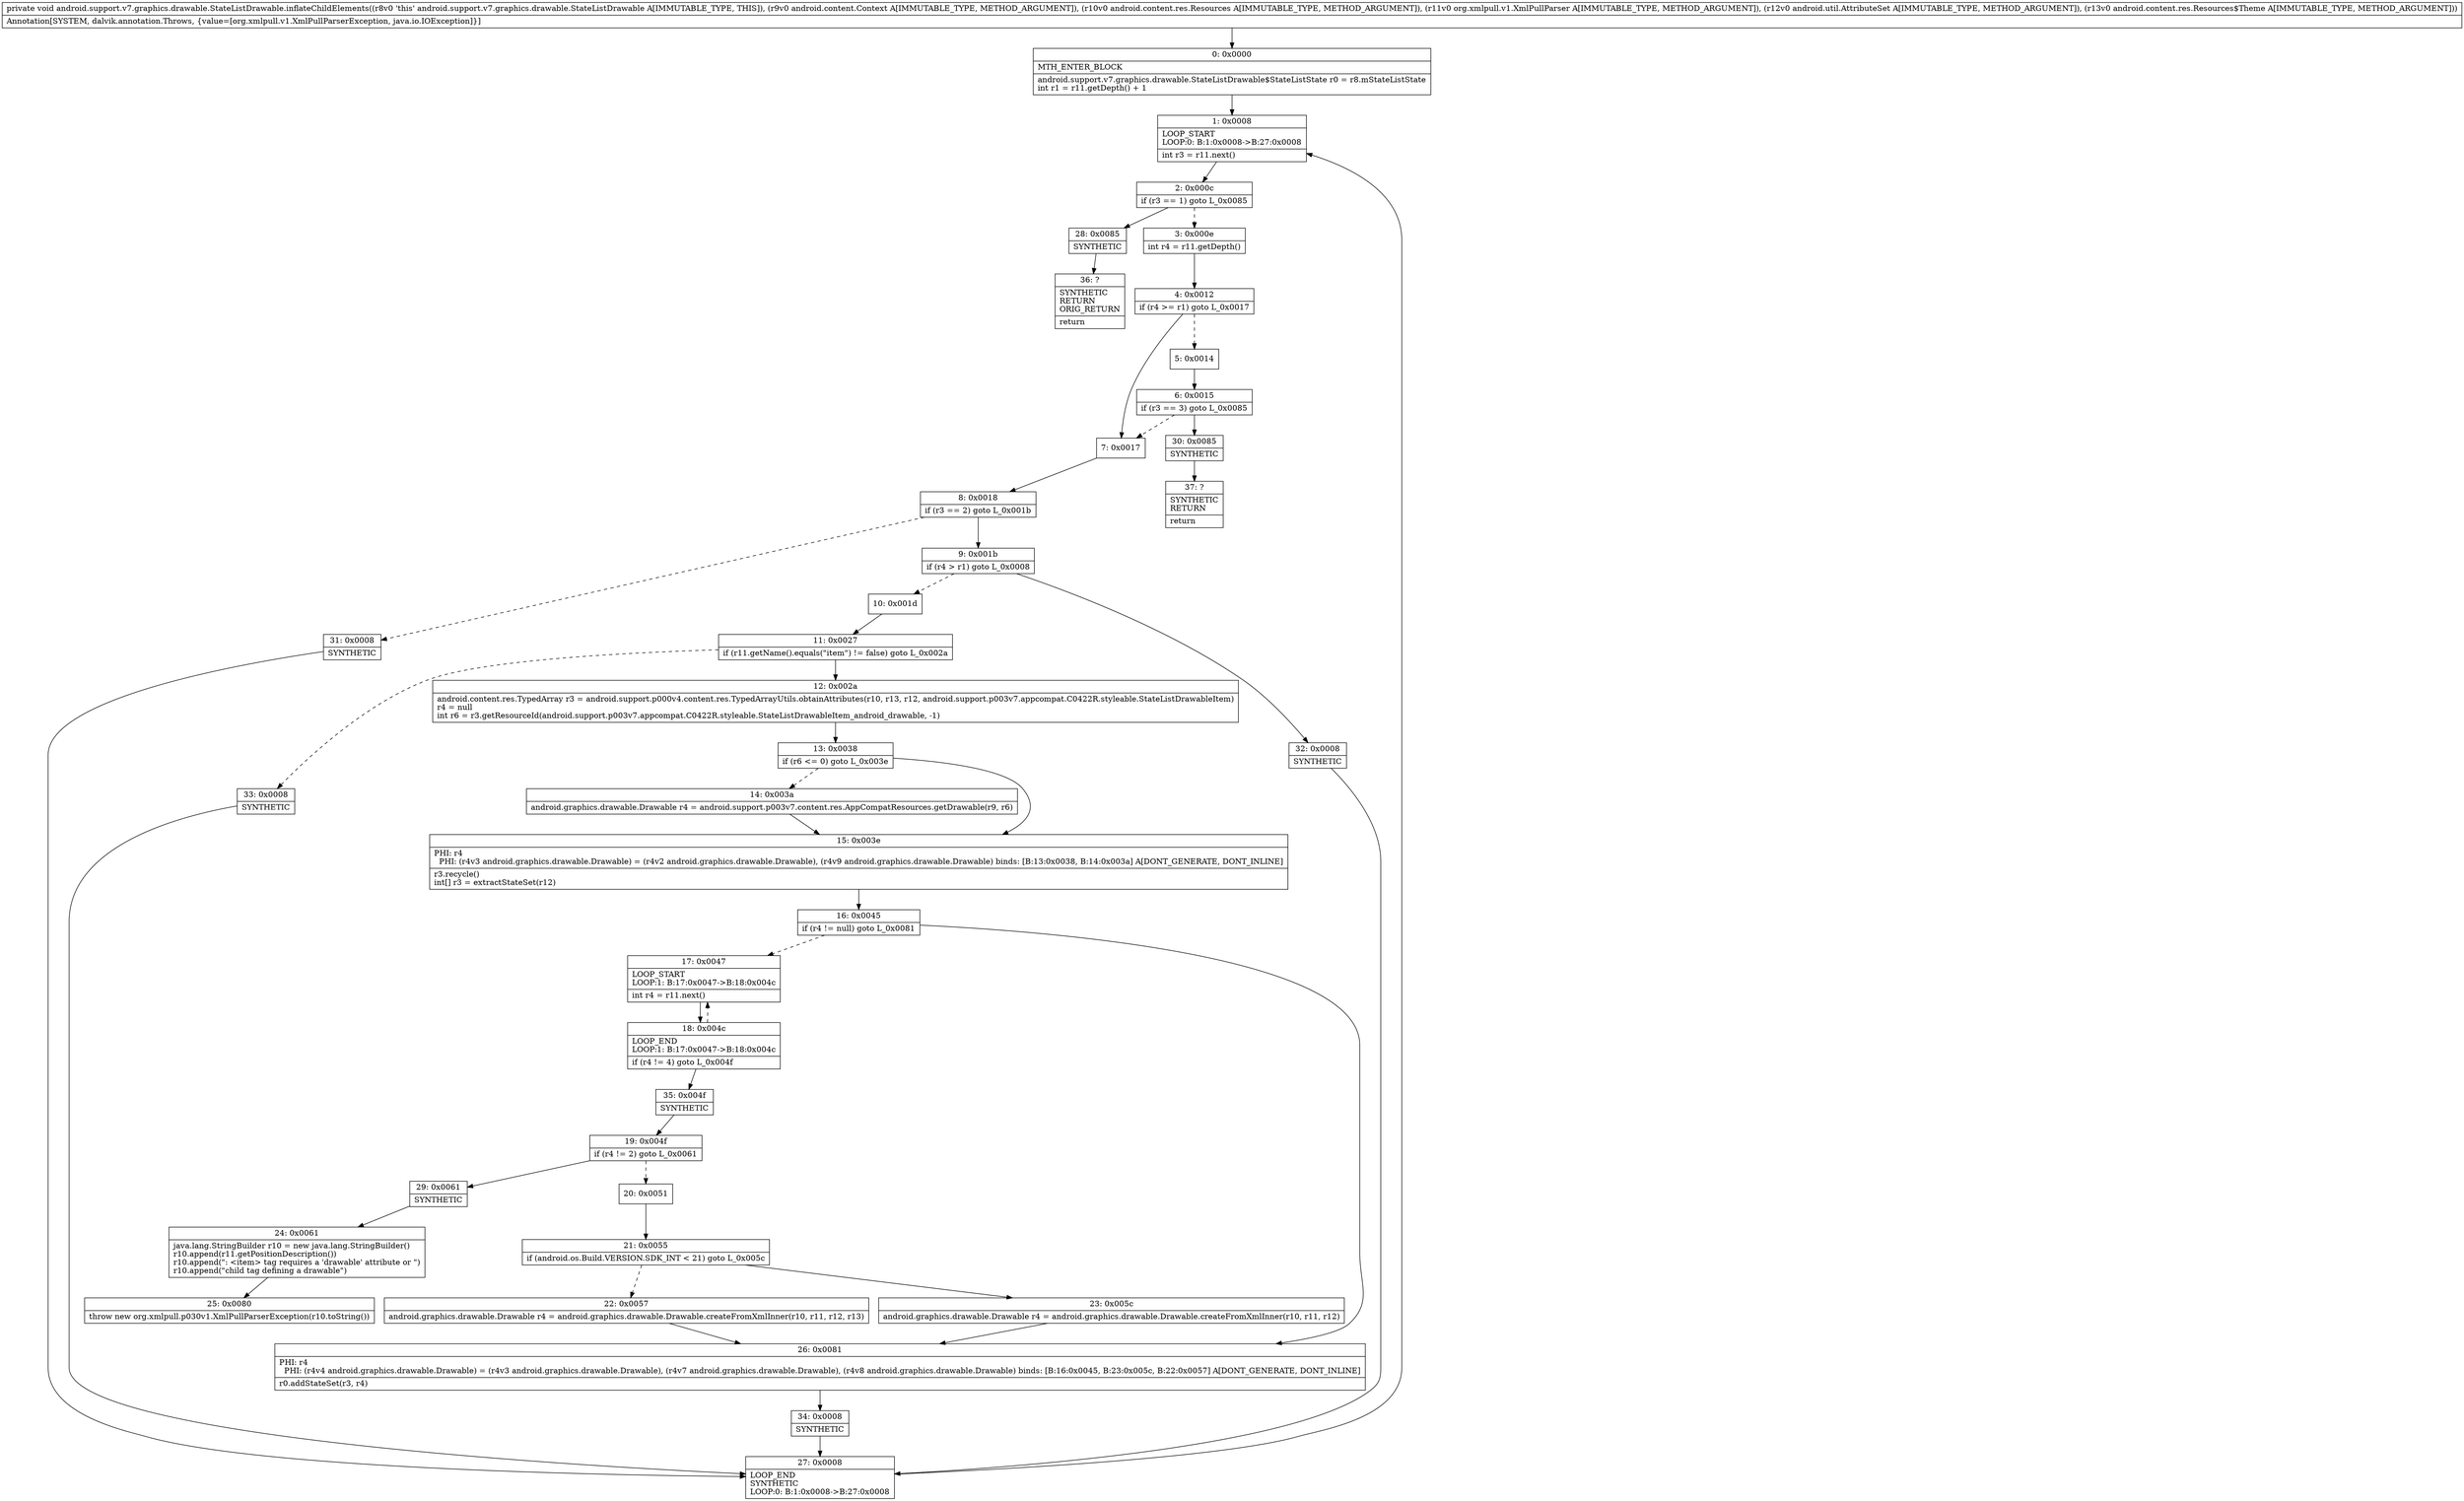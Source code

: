 digraph "CFG forandroid.support.v7.graphics.drawable.StateListDrawable.inflateChildElements(Landroid\/content\/Context;Landroid\/content\/res\/Resources;Lorg\/xmlpull\/v1\/XmlPullParser;Landroid\/util\/AttributeSet;Landroid\/content\/res\/Resources$Theme;)V" {
Node_0 [shape=record,label="{0\:\ 0x0000|MTH_ENTER_BLOCK\l|android.support.v7.graphics.drawable.StateListDrawable$StateListState r0 = r8.mStateListState\lint r1 = r11.getDepth() + 1\l}"];
Node_1 [shape=record,label="{1\:\ 0x0008|LOOP_START\lLOOP:0: B:1:0x0008\-\>B:27:0x0008\l|int r3 = r11.next()\l}"];
Node_2 [shape=record,label="{2\:\ 0x000c|if (r3 == 1) goto L_0x0085\l}"];
Node_3 [shape=record,label="{3\:\ 0x000e|int r4 = r11.getDepth()\l}"];
Node_4 [shape=record,label="{4\:\ 0x0012|if (r4 \>= r1) goto L_0x0017\l}"];
Node_5 [shape=record,label="{5\:\ 0x0014}"];
Node_6 [shape=record,label="{6\:\ 0x0015|if (r3 == 3) goto L_0x0085\l}"];
Node_7 [shape=record,label="{7\:\ 0x0017}"];
Node_8 [shape=record,label="{8\:\ 0x0018|if (r3 == 2) goto L_0x001b\l}"];
Node_9 [shape=record,label="{9\:\ 0x001b|if (r4 \> r1) goto L_0x0008\l}"];
Node_10 [shape=record,label="{10\:\ 0x001d}"];
Node_11 [shape=record,label="{11\:\ 0x0027|if (r11.getName().equals(\"item\") != false) goto L_0x002a\l}"];
Node_12 [shape=record,label="{12\:\ 0x002a|android.content.res.TypedArray r3 = android.support.p000v4.content.res.TypedArrayUtils.obtainAttributes(r10, r13, r12, android.support.p003v7.appcompat.C0422R.styleable.StateListDrawableItem)\lr4 = null\lint r6 = r3.getResourceId(android.support.p003v7.appcompat.C0422R.styleable.StateListDrawableItem_android_drawable, \-1)\l}"];
Node_13 [shape=record,label="{13\:\ 0x0038|if (r6 \<= 0) goto L_0x003e\l}"];
Node_14 [shape=record,label="{14\:\ 0x003a|android.graphics.drawable.Drawable r4 = android.support.p003v7.content.res.AppCompatResources.getDrawable(r9, r6)\l}"];
Node_15 [shape=record,label="{15\:\ 0x003e|PHI: r4 \l  PHI: (r4v3 android.graphics.drawable.Drawable) = (r4v2 android.graphics.drawable.Drawable), (r4v9 android.graphics.drawable.Drawable) binds: [B:13:0x0038, B:14:0x003a] A[DONT_GENERATE, DONT_INLINE]\l|r3.recycle()\lint[] r3 = extractStateSet(r12)\l}"];
Node_16 [shape=record,label="{16\:\ 0x0045|if (r4 != null) goto L_0x0081\l}"];
Node_17 [shape=record,label="{17\:\ 0x0047|LOOP_START\lLOOP:1: B:17:0x0047\-\>B:18:0x004c\l|int r4 = r11.next()\l}"];
Node_18 [shape=record,label="{18\:\ 0x004c|LOOP_END\lLOOP:1: B:17:0x0047\-\>B:18:0x004c\l|if (r4 != 4) goto L_0x004f\l}"];
Node_19 [shape=record,label="{19\:\ 0x004f|if (r4 != 2) goto L_0x0061\l}"];
Node_20 [shape=record,label="{20\:\ 0x0051}"];
Node_21 [shape=record,label="{21\:\ 0x0055|if (android.os.Build.VERSION.SDK_INT \< 21) goto L_0x005c\l}"];
Node_22 [shape=record,label="{22\:\ 0x0057|android.graphics.drawable.Drawable r4 = android.graphics.drawable.Drawable.createFromXmlInner(r10, r11, r12, r13)\l}"];
Node_23 [shape=record,label="{23\:\ 0x005c|android.graphics.drawable.Drawable r4 = android.graphics.drawable.Drawable.createFromXmlInner(r10, r11, r12)\l}"];
Node_24 [shape=record,label="{24\:\ 0x0061|java.lang.StringBuilder r10 = new java.lang.StringBuilder()\lr10.append(r11.getPositionDescription())\lr10.append(\": \<item\> tag requires a 'drawable' attribute or \")\lr10.append(\"child tag defining a drawable\")\l}"];
Node_25 [shape=record,label="{25\:\ 0x0080|throw new org.xmlpull.p030v1.XmlPullParserException(r10.toString())\l}"];
Node_26 [shape=record,label="{26\:\ 0x0081|PHI: r4 \l  PHI: (r4v4 android.graphics.drawable.Drawable) = (r4v3 android.graphics.drawable.Drawable), (r4v7 android.graphics.drawable.Drawable), (r4v8 android.graphics.drawable.Drawable) binds: [B:16:0x0045, B:23:0x005c, B:22:0x0057] A[DONT_GENERATE, DONT_INLINE]\l|r0.addStateSet(r3, r4)\l}"];
Node_27 [shape=record,label="{27\:\ 0x0008|LOOP_END\lSYNTHETIC\lLOOP:0: B:1:0x0008\-\>B:27:0x0008\l}"];
Node_28 [shape=record,label="{28\:\ 0x0085|SYNTHETIC\l}"];
Node_29 [shape=record,label="{29\:\ 0x0061|SYNTHETIC\l}"];
Node_30 [shape=record,label="{30\:\ 0x0085|SYNTHETIC\l}"];
Node_31 [shape=record,label="{31\:\ 0x0008|SYNTHETIC\l}"];
Node_32 [shape=record,label="{32\:\ 0x0008|SYNTHETIC\l}"];
Node_33 [shape=record,label="{33\:\ 0x0008|SYNTHETIC\l}"];
Node_34 [shape=record,label="{34\:\ 0x0008|SYNTHETIC\l}"];
Node_35 [shape=record,label="{35\:\ 0x004f|SYNTHETIC\l}"];
Node_36 [shape=record,label="{36\:\ ?|SYNTHETIC\lRETURN\lORIG_RETURN\l|return\l}"];
Node_37 [shape=record,label="{37\:\ ?|SYNTHETIC\lRETURN\l|return\l}"];
MethodNode[shape=record,label="{private void android.support.v7.graphics.drawable.StateListDrawable.inflateChildElements((r8v0 'this' android.support.v7.graphics.drawable.StateListDrawable A[IMMUTABLE_TYPE, THIS]), (r9v0 android.content.Context A[IMMUTABLE_TYPE, METHOD_ARGUMENT]), (r10v0 android.content.res.Resources A[IMMUTABLE_TYPE, METHOD_ARGUMENT]), (r11v0 org.xmlpull.v1.XmlPullParser A[IMMUTABLE_TYPE, METHOD_ARGUMENT]), (r12v0 android.util.AttributeSet A[IMMUTABLE_TYPE, METHOD_ARGUMENT]), (r13v0 android.content.res.Resources$Theme A[IMMUTABLE_TYPE, METHOD_ARGUMENT]))  | Annotation[SYSTEM, dalvik.annotation.Throws, \{value=[org.xmlpull.v1.XmlPullParserException, java.io.IOException]\}]\l}"];
MethodNode -> Node_0;
Node_0 -> Node_1;
Node_1 -> Node_2;
Node_2 -> Node_3[style=dashed];
Node_2 -> Node_28;
Node_3 -> Node_4;
Node_4 -> Node_5[style=dashed];
Node_4 -> Node_7;
Node_5 -> Node_6;
Node_6 -> Node_7[style=dashed];
Node_6 -> Node_30;
Node_7 -> Node_8;
Node_8 -> Node_9;
Node_8 -> Node_31[style=dashed];
Node_9 -> Node_10[style=dashed];
Node_9 -> Node_32;
Node_10 -> Node_11;
Node_11 -> Node_12;
Node_11 -> Node_33[style=dashed];
Node_12 -> Node_13;
Node_13 -> Node_14[style=dashed];
Node_13 -> Node_15;
Node_14 -> Node_15;
Node_15 -> Node_16;
Node_16 -> Node_17[style=dashed];
Node_16 -> Node_26;
Node_17 -> Node_18;
Node_18 -> Node_17[style=dashed];
Node_18 -> Node_35;
Node_19 -> Node_20[style=dashed];
Node_19 -> Node_29;
Node_20 -> Node_21;
Node_21 -> Node_22[style=dashed];
Node_21 -> Node_23;
Node_22 -> Node_26;
Node_23 -> Node_26;
Node_24 -> Node_25;
Node_26 -> Node_34;
Node_27 -> Node_1;
Node_28 -> Node_36;
Node_29 -> Node_24;
Node_30 -> Node_37;
Node_31 -> Node_27;
Node_32 -> Node_27;
Node_33 -> Node_27;
Node_34 -> Node_27;
Node_35 -> Node_19;
}

